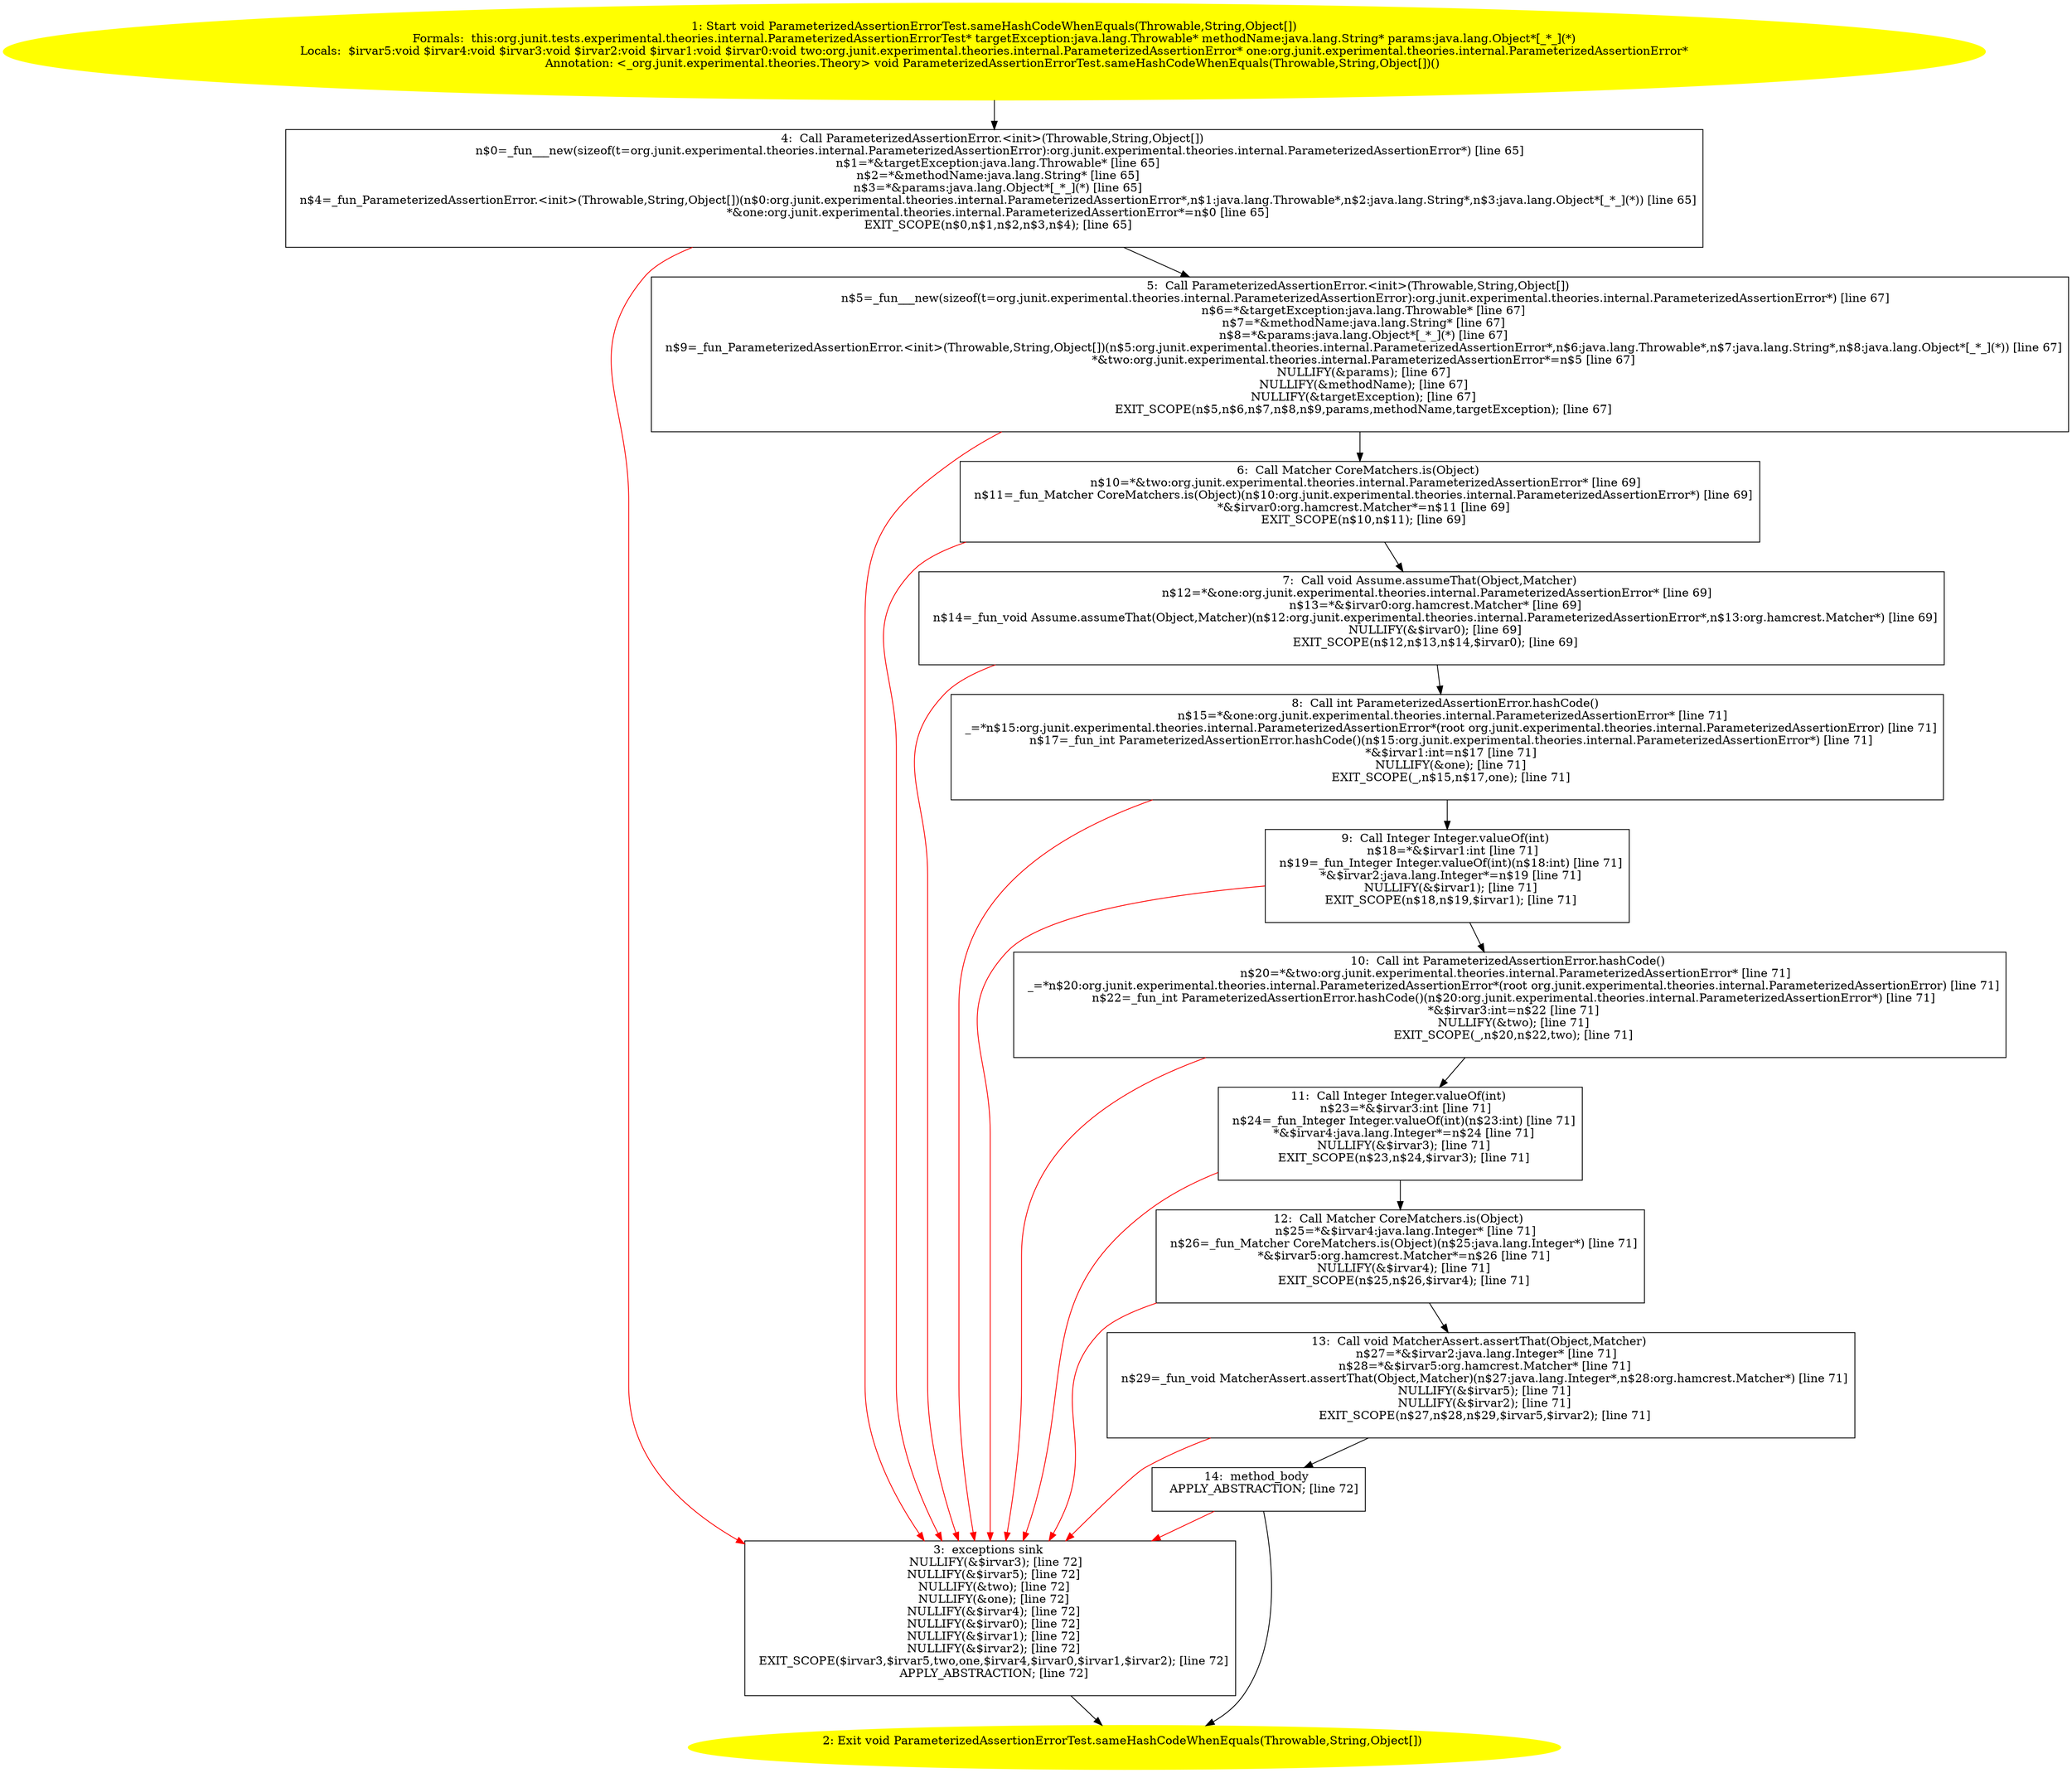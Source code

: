 /* @generated */
digraph cfg {
"org.junit.tests.experimental.theories.internal.ParameterizedAssertionErrorTest.sameHashCodeWhenEqual.5c7fc75c085e9c68c0321bfa6efae3f9_1" [label="1: Start void ParameterizedAssertionErrorTest.sameHashCodeWhenEquals(Throwable,String,Object[])\nFormals:  this:org.junit.tests.experimental.theories.internal.ParameterizedAssertionErrorTest* targetException:java.lang.Throwable* methodName:java.lang.String* params:java.lang.Object*[_*_](*)\nLocals:  $irvar5:void $irvar4:void $irvar3:void $irvar2:void $irvar1:void $irvar0:void two:org.junit.experimental.theories.internal.ParameterizedAssertionError* one:org.junit.experimental.theories.internal.ParameterizedAssertionError*\nAnnotation: <_org.junit.experimental.theories.Theory> void ParameterizedAssertionErrorTest.sameHashCodeWhenEquals(Throwable,String,Object[])() \n  " color=yellow style=filled]
	

	 "org.junit.tests.experimental.theories.internal.ParameterizedAssertionErrorTest.sameHashCodeWhenEqual.5c7fc75c085e9c68c0321bfa6efae3f9_1" -> "org.junit.tests.experimental.theories.internal.ParameterizedAssertionErrorTest.sameHashCodeWhenEqual.5c7fc75c085e9c68c0321bfa6efae3f9_4" ;
"org.junit.tests.experimental.theories.internal.ParameterizedAssertionErrorTest.sameHashCodeWhenEqual.5c7fc75c085e9c68c0321bfa6efae3f9_2" [label="2: Exit void ParameterizedAssertionErrorTest.sameHashCodeWhenEquals(Throwable,String,Object[]) \n  " color=yellow style=filled]
	

"org.junit.tests.experimental.theories.internal.ParameterizedAssertionErrorTest.sameHashCodeWhenEqual.5c7fc75c085e9c68c0321bfa6efae3f9_3" [label="3:  exceptions sink \n   NULLIFY(&$irvar3); [line 72]\n  NULLIFY(&$irvar5); [line 72]\n  NULLIFY(&two); [line 72]\n  NULLIFY(&one); [line 72]\n  NULLIFY(&$irvar4); [line 72]\n  NULLIFY(&$irvar0); [line 72]\n  NULLIFY(&$irvar1); [line 72]\n  NULLIFY(&$irvar2); [line 72]\n  EXIT_SCOPE($irvar3,$irvar5,two,one,$irvar4,$irvar0,$irvar1,$irvar2); [line 72]\n  APPLY_ABSTRACTION; [line 72]\n " shape="box"]
	

	 "org.junit.tests.experimental.theories.internal.ParameterizedAssertionErrorTest.sameHashCodeWhenEqual.5c7fc75c085e9c68c0321bfa6efae3f9_3" -> "org.junit.tests.experimental.theories.internal.ParameterizedAssertionErrorTest.sameHashCodeWhenEqual.5c7fc75c085e9c68c0321bfa6efae3f9_2" ;
"org.junit.tests.experimental.theories.internal.ParameterizedAssertionErrorTest.sameHashCodeWhenEqual.5c7fc75c085e9c68c0321bfa6efae3f9_4" [label="4:  Call ParameterizedAssertionError.<init>(Throwable,String,Object[]) \n   n$0=_fun___new(sizeof(t=org.junit.experimental.theories.internal.ParameterizedAssertionError):org.junit.experimental.theories.internal.ParameterizedAssertionError*) [line 65]\n  n$1=*&targetException:java.lang.Throwable* [line 65]\n  n$2=*&methodName:java.lang.String* [line 65]\n  n$3=*&params:java.lang.Object*[_*_](*) [line 65]\n  n$4=_fun_ParameterizedAssertionError.<init>(Throwable,String,Object[])(n$0:org.junit.experimental.theories.internal.ParameterizedAssertionError*,n$1:java.lang.Throwable*,n$2:java.lang.String*,n$3:java.lang.Object*[_*_](*)) [line 65]\n  *&one:org.junit.experimental.theories.internal.ParameterizedAssertionError*=n$0 [line 65]\n  EXIT_SCOPE(n$0,n$1,n$2,n$3,n$4); [line 65]\n " shape="box"]
	

	 "org.junit.tests.experimental.theories.internal.ParameterizedAssertionErrorTest.sameHashCodeWhenEqual.5c7fc75c085e9c68c0321bfa6efae3f9_4" -> "org.junit.tests.experimental.theories.internal.ParameterizedAssertionErrorTest.sameHashCodeWhenEqual.5c7fc75c085e9c68c0321bfa6efae3f9_5" ;
	 "org.junit.tests.experimental.theories.internal.ParameterizedAssertionErrorTest.sameHashCodeWhenEqual.5c7fc75c085e9c68c0321bfa6efae3f9_4" -> "org.junit.tests.experimental.theories.internal.ParameterizedAssertionErrorTest.sameHashCodeWhenEqual.5c7fc75c085e9c68c0321bfa6efae3f9_3" [color="red" ];
"org.junit.tests.experimental.theories.internal.ParameterizedAssertionErrorTest.sameHashCodeWhenEqual.5c7fc75c085e9c68c0321bfa6efae3f9_5" [label="5:  Call ParameterizedAssertionError.<init>(Throwable,String,Object[]) \n   n$5=_fun___new(sizeof(t=org.junit.experimental.theories.internal.ParameterizedAssertionError):org.junit.experimental.theories.internal.ParameterizedAssertionError*) [line 67]\n  n$6=*&targetException:java.lang.Throwable* [line 67]\n  n$7=*&methodName:java.lang.String* [line 67]\n  n$8=*&params:java.lang.Object*[_*_](*) [line 67]\n  n$9=_fun_ParameterizedAssertionError.<init>(Throwable,String,Object[])(n$5:org.junit.experimental.theories.internal.ParameterizedAssertionError*,n$6:java.lang.Throwable*,n$7:java.lang.String*,n$8:java.lang.Object*[_*_](*)) [line 67]\n  *&two:org.junit.experimental.theories.internal.ParameterizedAssertionError*=n$5 [line 67]\n  NULLIFY(&params); [line 67]\n  NULLIFY(&methodName); [line 67]\n  NULLIFY(&targetException); [line 67]\n  EXIT_SCOPE(n$5,n$6,n$7,n$8,n$9,params,methodName,targetException); [line 67]\n " shape="box"]
	

	 "org.junit.tests.experimental.theories.internal.ParameterizedAssertionErrorTest.sameHashCodeWhenEqual.5c7fc75c085e9c68c0321bfa6efae3f9_5" -> "org.junit.tests.experimental.theories.internal.ParameterizedAssertionErrorTest.sameHashCodeWhenEqual.5c7fc75c085e9c68c0321bfa6efae3f9_6" ;
	 "org.junit.tests.experimental.theories.internal.ParameterizedAssertionErrorTest.sameHashCodeWhenEqual.5c7fc75c085e9c68c0321bfa6efae3f9_5" -> "org.junit.tests.experimental.theories.internal.ParameterizedAssertionErrorTest.sameHashCodeWhenEqual.5c7fc75c085e9c68c0321bfa6efae3f9_3" [color="red" ];
"org.junit.tests.experimental.theories.internal.ParameterizedAssertionErrorTest.sameHashCodeWhenEqual.5c7fc75c085e9c68c0321bfa6efae3f9_6" [label="6:  Call Matcher CoreMatchers.is(Object) \n   n$10=*&two:org.junit.experimental.theories.internal.ParameterizedAssertionError* [line 69]\n  n$11=_fun_Matcher CoreMatchers.is(Object)(n$10:org.junit.experimental.theories.internal.ParameterizedAssertionError*) [line 69]\n  *&$irvar0:org.hamcrest.Matcher*=n$11 [line 69]\n  EXIT_SCOPE(n$10,n$11); [line 69]\n " shape="box"]
	

	 "org.junit.tests.experimental.theories.internal.ParameterizedAssertionErrorTest.sameHashCodeWhenEqual.5c7fc75c085e9c68c0321bfa6efae3f9_6" -> "org.junit.tests.experimental.theories.internal.ParameterizedAssertionErrorTest.sameHashCodeWhenEqual.5c7fc75c085e9c68c0321bfa6efae3f9_7" ;
	 "org.junit.tests.experimental.theories.internal.ParameterizedAssertionErrorTest.sameHashCodeWhenEqual.5c7fc75c085e9c68c0321bfa6efae3f9_6" -> "org.junit.tests.experimental.theories.internal.ParameterizedAssertionErrorTest.sameHashCodeWhenEqual.5c7fc75c085e9c68c0321bfa6efae3f9_3" [color="red" ];
"org.junit.tests.experimental.theories.internal.ParameterizedAssertionErrorTest.sameHashCodeWhenEqual.5c7fc75c085e9c68c0321bfa6efae3f9_7" [label="7:  Call void Assume.assumeThat(Object,Matcher) \n   n$12=*&one:org.junit.experimental.theories.internal.ParameterizedAssertionError* [line 69]\n  n$13=*&$irvar0:org.hamcrest.Matcher* [line 69]\n  n$14=_fun_void Assume.assumeThat(Object,Matcher)(n$12:org.junit.experimental.theories.internal.ParameterizedAssertionError*,n$13:org.hamcrest.Matcher*) [line 69]\n  NULLIFY(&$irvar0); [line 69]\n  EXIT_SCOPE(n$12,n$13,n$14,$irvar0); [line 69]\n " shape="box"]
	

	 "org.junit.tests.experimental.theories.internal.ParameterizedAssertionErrorTest.sameHashCodeWhenEqual.5c7fc75c085e9c68c0321bfa6efae3f9_7" -> "org.junit.tests.experimental.theories.internal.ParameterizedAssertionErrorTest.sameHashCodeWhenEqual.5c7fc75c085e9c68c0321bfa6efae3f9_8" ;
	 "org.junit.tests.experimental.theories.internal.ParameterizedAssertionErrorTest.sameHashCodeWhenEqual.5c7fc75c085e9c68c0321bfa6efae3f9_7" -> "org.junit.tests.experimental.theories.internal.ParameterizedAssertionErrorTest.sameHashCodeWhenEqual.5c7fc75c085e9c68c0321bfa6efae3f9_3" [color="red" ];
"org.junit.tests.experimental.theories.internal.ParameterizedAssertionErrorTest.sameHashCodeWhenEqual.5c7fc75c085e9c68c0321bfa6efae3f9_8" [label="8:  Call int ParameterizedAssertionError.hashCode() \n   n$15=*&one:org.junit.experimental.theories.internal.ParameterizedAssertionError* [line 71]\n  _=*n$15:org.junit.experimental.theories.internal.ParameterizedAssertionError*(root org.junit.experimental.theories.internal.ParameterizedAssertionError) [line 71]\n  n$17=_fun_int ParameterizedAssertionError.hashCode()(n$15:org.junit.experimental.theories.internal.ParameterizedAssertionError*) [line 71]\n  *&$irvar1:int=n$17 [line 71]\n  NULLIFY(&one); [line 71]\n  EXIT_SCOPE(_,n$15,n$17,one); [line 71]\n " shape="box"]
	

	 "org.junit.tests.experimental.theories.internal.ParameterizedAssertionErrorTest.sameHashCodeWhenEqual.5c7fc75c085e9c68c0321bfa6efae3f9_8" -> "org.junit.tests.experimental.theories.internal.ParameterizedAssertionErrorTest.sameHashCodeWhenEqual.5c7fc75c085e9c68c0321bfa6efae3f9_9" ;
	 "org.junit.tests.experimental.theories.internal.ParameterizedAssertionErrorTest.sameHashCodeWhenEqual.5c7fc75c085e9c68c0321bfa6efae3f9_8" -> "org.junit.tests.experimental.theories.internal.ParameterizedAssertionErrorTest.sameHashCodeWhenEqual.5c7fc75c085e9c68c0321bfa6efae3f9_3" [color="red" ];
"org.junit.tests.experimental.theories.internal.ParameterizedAssertionErrorTest.sameHashCodeWhenEqual.5c7fc75c085e9c68c0321bfa6efae3f9_9" [label="9:  Call Integer Integer.valueOf(int) \n   n$18=*&$irvar1:int [line 71]\n  n$19=_fun_Integer Integer.valueOf(int)(n$18:int) [line 71]\n  *&$irvar2:java.lang.Integer*=n$19 [line 71]\n  NULLIFY(&$irvar1); [line 71]\n  EXIT_SCOPE(n$18,n$19,$irvar1); [line 71]\n " shape="box"]
	

	 "org.junit.tests.experimental.theories.internal.ParameterizedAssertionErrorTest.sameHashCodeWhenEqual.5c7fc75c085e9c68c0321bfa6efae3f9_9" -> "org.junit.tests.experimental.theories.internal.ParameterizedAssertionErrorTest.sameHashCodeWhenEqual.5c7fc75c085e9c68c0321bfa6efae3f9_10" ;
	 "org.junit.tests.experimental.theories.internal.ParameterizedAssertionErrorTest.sameHashCodeWhenEqual.5c7fc75c085e9c68c0321bfa6efae3f9_9" -> "org.junit.tests.experimental.theories.internal.ParameterizedAssertionErrorTest.sameHashCodeWhenEqual.5c7fc75c085e9c68c0321bfa6efae3f9_3" [color="red" ];
"org.junit.tests.experimental.theories.internal.ParameterizedAssertionErrorTest.sameHashCodeWhenEqual.5c7fc75c085e9c68c0321bfa6efae3f9_10" [label="10:  Call int ParameterizedAssertionError.hashCode() \n   n$20=*&two:org.junit.experimental.theories.internal.ParameterizedAssertionError* [line 71]\n  _=*n$20:org.junit.experimental.theories.internal.ParameterizedAssertionError*(root org.junit.experimental.theories.internal.ParameterizedAssertionError) [line 71]\n  n$22=_fun_int ParameterizedAssertionError.hashCode()(n$20:org.junit.experimental.theories.internal.ParameterizedAssertionError*) [line 71]\n  *&$irvar3:int=n$22 [line 71]\n  NULLIFY(&two); [line 71]\n  EXIT_SCOPE(_,n$20,n$22,two); [line 71]\n " shape="box"]
	

	 "org.junit.tests.experimental.theories.internal.ParameterizedAssertionErrorTest.sameHashCodeWhenEqual.5c7fc75c085e9c68c0321bfa6efae3f9_10" -> "org.junit.tests.experimental.theories.internal.ParameterizedAssertionErrorTest.sameHashCodeWhenEqual.5c7fc75c085e9c68c0321bfa6efae3f9_11" ;
	 "org.junit.tests.experimental.theories.internal.ParameterizedAssertionErrorTest.sameHashCodeWhenEqual.5c7fc75c085e9c68c0321bfa6efae3f9_10" -> "org.junit.tests.experimental.theories.internal.ParameterizedAssertionErrorTest.sameHashCodeWhenEqual.5c7fc75c085e9c68c0321bfa6efae3f9_3" [color="red" ];
"org.junit.tests.experimental.theories.internal.ParameterizedAssertionErrorTest.sameHashCodeWhenEqual.5c7fc75c085e9c68c0321bfa6efae3f9_11" [label="11:  Call Integer Integer.valueOf(int) \n   n$23=*&$irvar3:int [line 71]\n  n$24=_fun_Integer Integer.valueOf(int)(n$23:int) [line 71]\n  *&$irvar4:java.lang.Integer*=n$24 [line 71]\n  NULLIFY(&$irvar3); [line 71]\n  EXIT_SCOPE(n$23,n$24,$irvar3); [line 71]\n " shape="box"]
	

	 "org.junit.tests.experimental.theories.internal.ParameterizedAssertionErrorTest.sameHashCodeWhenEqual.5c7fc75c085e9c68c0321bfa6efae3f9_11" -> "org.junit.tests.experimental.theories.internal.ParameterizedAssertionErrorTest.sameHashCodeWhenEqual.5c7fc75c085e9c68c0321bfa6efae3f9_12" ;
	 "org.junit.tests.experimental.theories.internal.ParameterizedAssertionErrorTest.sameHashCodeWhenEqual.5c7fc75c085e9c68c0321bfa6efae3f9_11" -> "org.junit.tests.experimental.theories.internal.ParameterizedAssertionErrorTest.sameHashCodeWhenEqual.5c7fc75c085e9c68c0321bfa6efae3f9_3" [color="red" ];
"org.junit.tests.experimental.theories.internal.ParameterizedAssertionErrorTest.sameHashCodeWhenEqual.5c7fc75c085e9c68c0321bfa6efae3f9_12" [label="12:  Call Matcher CoreMatchers.is(Object) \n   n$25=*&$irvar4:java.lang.Integer* [line 71]\n  n$26=_fun_Matcher CoreMatchers.is(Object)(n$25:java.lang.Integer*) [line 71]\n  *&$irvar5:org.hamcrest.Matcher*=n$26 [line 71]\n  NULLIFY(&$irvar4); [line 71]\n  EXIT_SCOPE(n$25,n$26,$irvar4); [line 71]\n " shape="box"]
	

	 "org.junit.tests.experimental.theories.internal.ParameterizedAssertionErrorTest.sameHashCodeWhenEqual.5c7fc75c085e9c68c0321bfa6efae3f9_12" -> "org.junit.tests.experimental.theories.internal.ParameterizedAssertionErrorTest.sameHashCodeWhenEqual.5c7fc75c085e9c68c0321bfa6efae3f9_13" ;
	 "org.junit.tests.experimental.theories.internal.ParameterizedAssertionErrorTest.sameHashCodeWhenEqual.5c7fc75c085e9c68c0321bfa6efae3f9_12" -> "org.junit.tests.experimental.theories.internal.ParameterizedAssertionErrorTest.sameHashCodeWhenEqual.5c7fc75c085e9c68c0321bfa6efae3f9_3" [color="red" ];
"org.junit.tests.experimental.theories.internal.ParameterizedAssertionErrorTest.sameHashCodeWhenEqual.5c7fc75c085e9c68c0321bfa6efae3f9_13" [label="13:  Call void MatcherAssert.assertThat(Object,Matcher) \n   n$27=*&$irvar2:java.lang.Integer* [line 71]\n  n$28=*&$irvar5:org.hamcrest.Matcher* [line 71]\n  n$29=_fun_void MatcherAssert.assertThat(Object,Matcher)(n$27:java.lang.Integer*,n$28:org.hamcrest.Matcher*) [line 71]\n  NULLIFY(&$irvar5); [line 71]\n  NULLIFY(&$irvar2); [line 71]\n  EXIT_SCOPE(n$27,n$28,n$29,$irvar5,$irvar2); [line 71]\n " shape="box"]
	

	 "org.junit.tests.experimental.theories.internal.ParameterizedAssertionErrorTest.sameHashCodeWhenEqual.5c7fc75c085e9c68c0321bfa6efae3f9_13" -> "org.junit.tests.experimental.theories.internal.ParameterizedAssertionErrorTest.sameHashCodeWhenEqual.5c7fc75c085e9c68c0321bfa6efae3f9_14" ;
	 "org.junit.tests.experimental.theories.internal.ParameterizedAssertionErrorTest.sameHashCodeWhenEqual.5c7fc75c085e9c68c0321bfa6efae3f9_13" -> "org.junit.tests.experimental.theories.internal.ParameterizedAssertionErrorTest.sameHashCodeWhenEqual.5c7fc75c085e9c68c0321bfa6efae3f9_3" [color="red" ];
"org.junit.tests.experimental.theories.internal.ParameterizedAssertionErrorTest.sameHashCodeWhenEqual.5c7fc75c085e9c68c0321bfa6efae3f9_14" [label="14:  method_body \n   APPLY_ABSTRACTION; [line 72]\n " shape="box"]
	

	 "org.junit.tests.experimental.theories.internal.ParameterizedAssertionErrorTest.sameHashCodeWhenEqual.5c7fc75c085e9c68c0321bfa6efae3f9_14" -> "org.junit.tests.experimental.theories.internal.ParameterizedAssertionErrorTest.sameHashCodeWhenEqual.5c7fc75c085e9c68c0321bfa6efae3f9_2" ;
	 "org.junit.tests.experimental.theories.internal.ParameterizedAssertionErrorTest.sameHashCodeWhenEqual.5c7fc75c085e9c68c0321bfa6efae3f9_14" -> "org.junit.tests.experimental.theories.internal.ParameterizedAssertionErrorTest.sameHashCodeWhenEqual.5c7fc75c085e9c68c0321bfa6efae3f9_3" [color="red" ];
}
